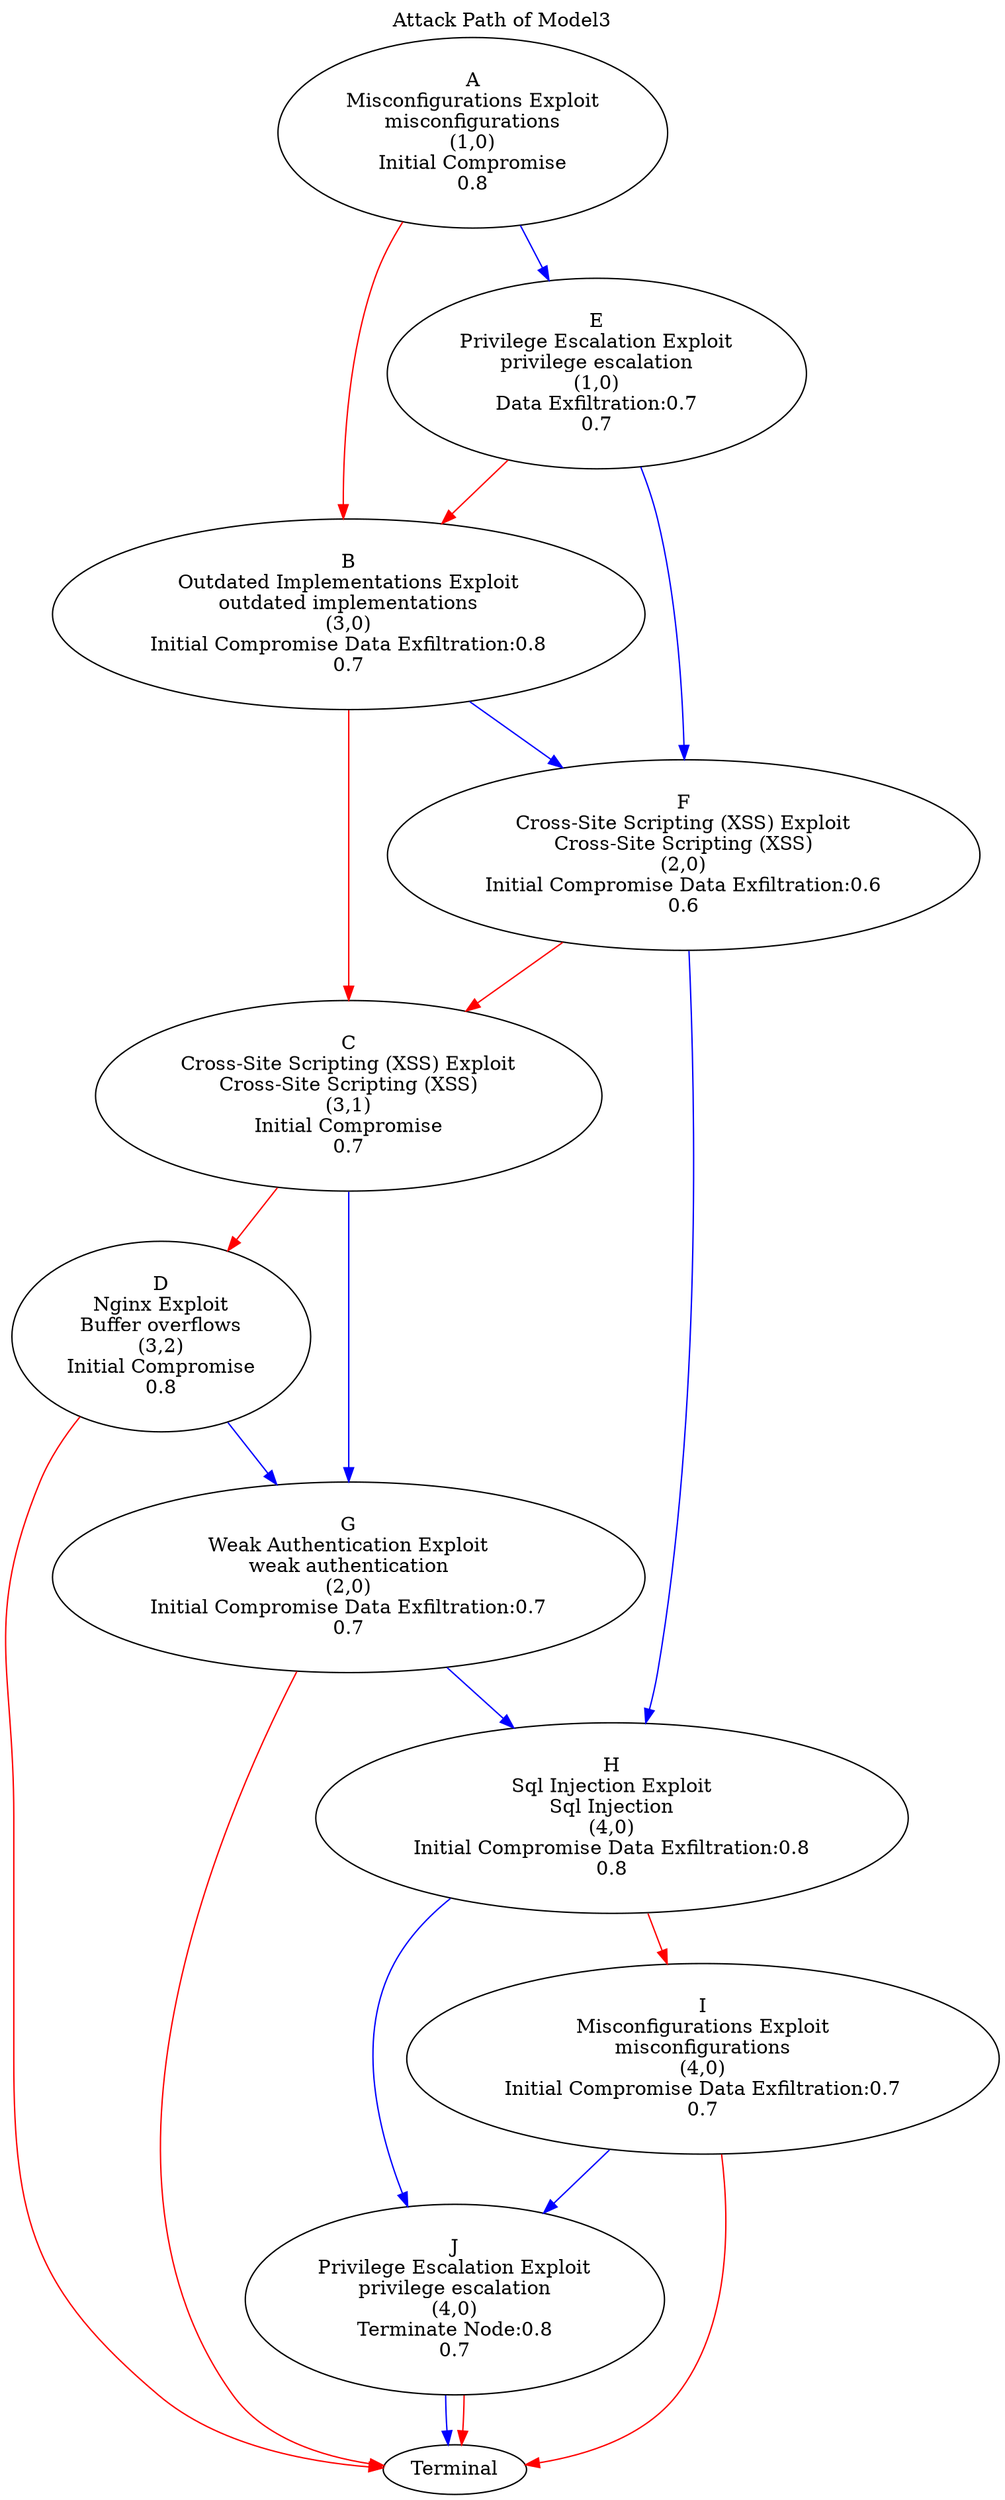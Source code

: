 // Attack Path
digraph AttackPathModel {
	graph [label="Attack Path of Model3" labelloc=t]
	A [label="A\nMisconfigurations Exploit\nmisconfigurations\n(1,0)\nInitial Compromise\n0.8"]
	B [label="B\nOutdated Implementations Exploit\noutdated implementations\n(3,0)\nInitial Compromise Data Exfiltration:0.8\n0.7"]
	C [label="C\nCross-Site Scripting (XSS) Exploit\nCross-Site Scripting (XSS)\n(3,1)\nInitial Compromise\n0.7"]
	D [label="D\nNginx Exploit\nBuffer overflows\n(3,2)\nInitial Compromise\n0.8"]
	E [label="E\nPrivilege Escalation Exploit\nprivilege escalation\n(1,0)\nData Exfiltration:0.7\n0.7"]
	F [label="F\nCross-Site Scripting (XSS) Exploit\nCross-Site Scripting (XSS)\n(2,0)\nInitial Compromise Data Exfiltration:0.6\n0.6"]
	G [label="G\nWeak Authentication Exploit\nweak authentication\n(2,0)\nInitial Compromise Data Exfiltration:0.7\n0.7"]
	H [label="H\nSql Injection Exploit\nSql Injection\n(4,0)\nInitial Compromise Data Exfiltration:0.8\n0.8"]
	I [label="I\nMisconfigurations Exploit\nmisconfigurations\n(4,0)\nInitial Compromise Data Exfiltration:0.7\n0.7"]
	J [label="J\nPrivilege Escalation Exploit\nprivilege escalation\n(4,0)\nTerminate Node:0.8\n0.7"]
	Terminal [label=Terminal]
	A -> E [color=blue]
	A -> B [color=red]
	B -> F [color=blue]
	B -> C [color=red]
	C -> G [color=blue]
	C -> D [color=red]
	D -> G [color=blue]
	D -> Terminal [color=red]
	E -> F [color=blue]
	E -> B [color=red]
	F -> H [color=blue]
	F -> C [color=red]
	G -> H [color=blue]
	G -> Terminal [color=red]
	H -> J [color=blue]
	H -> I [color=red]
	I -> J [color=blue]
	I -> Terminal [color=red]
	J -> Terminal [color=blue]
	J -> Terminal [color=red]
}
